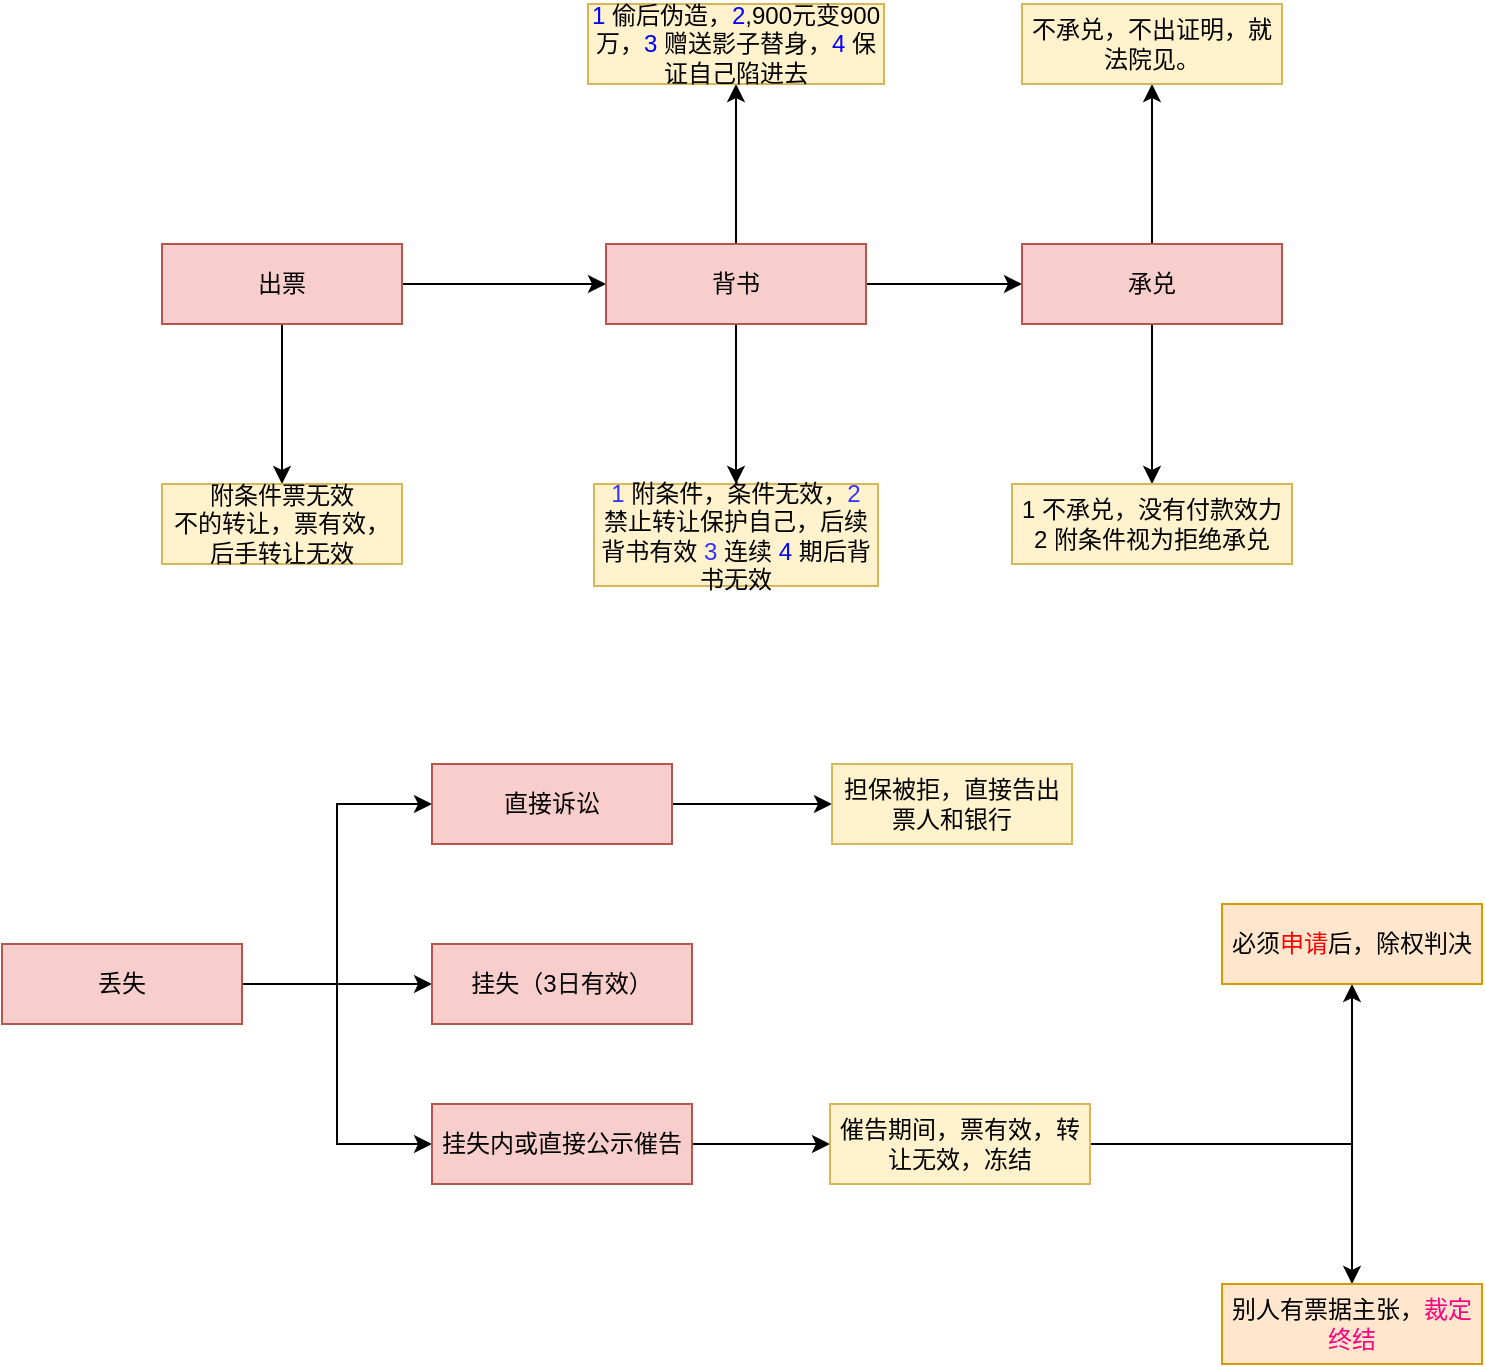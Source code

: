 <mxfile version="17.4.6" type="github">
  <diagram id="C5RBs43oDa-KdzZeNtuy" name="Page-1">
    <mxGraphModel dx="2249" dy="1931" grid="1" gridSize="10" guides="1" tooltips="1" connect="1" arrows="1" fold="1" page="1" pageScale="1" pageWidth="827" pageHeight="1169" math="0" shadow="0">
      <root>
        <mxCell id="WIyWlLk6GJQsqaUBKTNV-0" />
        <mxCell id="WIyWlLk6GJQsqaUBKTNV-1" parent="WIyWlLk6GJQsqaUBKTNV-0" />
        <mxCell id="1W6hO_IQ1WP4Lny8uRmG-14" value="" style="edgeStyle=orthogonalEdgeStyle;rounded=0;orthogonalLoop=1;jettySize=auto;html=1;" edge="1" parent="WIyWlLk6GJQsqaUBKTNV-1" source="1W6hO_IQ1WP4Lny8uRmG-0" target="1W6hO_IQ1WP4Lny8uRmG-13">
          <mxGeometry relative="1" as="geometry" />
        </mxCell>
        <mxCell id="1W6hO_IQ1WP4Lny8uRmG-16" style="edgeStyle=orthogonalEdgeStyle;rounded=0;orthogonalLoop=1;jettySize=auto;html=1;entryX=0;entryY=0.5;entryDx=0;entryDy=0;" edge="1" parent="WIyWlLk6GJQsqaUBKTNV-1" source="1W6hO_IQ1WP4Lny8uRmG-0" target="1W6hO_IQ1WP4Lny8uRmG-2">
          <mxGeometry relative="1" as="geometry" />
        </mxCell>
        <mxCell id="1W6hO_IQ1WP4Lny8uRmG-0" value="出票" style="rounded=0;whiteSpace=wrap;html=1;fillColor=#f8cecc;strokeColor=#b85450;" vertex="1" parent="WIyWlLk6GJQsqaUBKTNV-1">
          <mxGeometry x="-500" y="-30" width="120" height="40" as="geometry" />
        </mxCell>
        <mxCell id="1W6hO_IQ1WP4Lny8uRmG-1" value="" style="edgeStyle=orthogonalEdgeStyle;rounded=0;orthogonalLoop=1;jettySize=auto;html=1;" edge="1" parent="WIyWlLk6GJQsqaUBKTNV-1" source="1W6hO_IQ1WP4Lny8uRmG-2" target="1W6hO_IQ1WP4Lny8uRmG-6">
          <mxGeometry relative="1" as="geometry" />
        </mxCell>
        <mxCell id="1W6hO_IQ1WP4Lny8uRmG-18" value="" style="edgeStyle=orthogonalEdgeStyle;rounded=0;orthogonalLoop=1;jettySize=auto;html=1;" edge="1" parent="WIyWlLk6GJQsqaUBKTNV-1" source="1W6hO_IQ1WP4Lny8uRmG-2" target="1W6hO_IQ1WP4Lny8uRmG-17">
          <mxGeometry relative="1" as="geometry" />
        </mxCell>
        <mxCell id="1W6hO_IQ1WP4Lny8uRmG-22" value="" style="edgeStyle=orthogonalEdgeStyle;rounded=0;orthogonalLoop=1;jettySize=auto;html=1;" edge="1" parent="WIyWlLk6GJQsqaUBKTNV-1" source="1W6hO_IQ1WP4Lny8uRmG-2" target="1W6hO_IQ1WP4Lny8uRmG-21">
          <mxGeometry relative="1" as="geometry" />
        </mxCell>
        <mxCell id="1W6hO_IQ1WP4Lny8uRmG-2" value="背书" style="rounded=0;whiteSpace=wrap;html=1;fillColor=#f8cecc;strokeColor=#b85450;" vertex="1" parent="WIyWlLk6GJQsqaUBKTNV-1">
          <mxGeometry x="-278" y="-30" width="130" height="40" as="geometry" />
        </mxCell>
        <mxCell id="1W6hO_IQ1WP4Lny8uRmG-20" value="" style="edgeStyle=orthogonalEdgeStyle;rounded=0;orthogonalLoop=1;jettySize=auto;html=1;" edge="1" parent="WIyWlLk6GJQsqaUBKTNV-1" source="1W6hO_IQ1WP4Lny8uRmG-6" target="1W6hO_IQ1WP4Lny8uRmG-19">
          <mxGeometry relative="1" as="geometry" />
        </mxCell>
        <mxCell id="1W6hO_IQ1WP4Lny8uRmG-24" value="" style="edgeStyle=orthogonalEdgeStyle;rounded=0;orthogonalLoop=1;jettySize=auto;html=1;fontColor=#0000FF;" edge="1" parent="WIyWlLk6GJQsqaUBKTNV-1" source="1W6hO_IQ1WP4Lny8uRmG-6" target="1W6hO_IQ1WP4Lny8uRmG-23">
          <mxGeometry relative="1" as="geometry" />
        </mxCell>
        <mxCell id="1W6hO_IQ1WP4Lny8uRmG-6" value="承兑" style="rounded=0;whiteSpace=wrap;html=1;fillColor=#f8cecc;strokeColor=#b85450;" vertex="1" parent="WIyWlLk6GJQsqaUBKTNV-1">
          <mxGeometry x="-70" y="-30" width="130" height="40" as="geometry" />
        </mxCell>
        <mxCell id="1W6hO_IQ1WP4Lny8uRmG-13" value="附条件票无效&lt;br&gt;不的转让，票有效，后手转让无效" style="rounded=0;whiteSpace=wrap;html=1;fillColor=#fff2cc;strokeColor=#d6b656;" vertex="1" parent="WIyWlLk6GJQsqaUBKTNV-1">
          <mxGeometry x="-500" y="90" width="120" height="40" as="geometry" />
        </mxCell>
        <mxCell id="1W6hO_IQ1WP4Lny8uRmG-17" value="&lt;font color=&quot;#3333ff&quot;&gt;1 &lt;/font&gt;附条件，条件无效，&lt;font color=&quot;#3333ff&quot;&gt;2&lt;/font&gt; 禁止转让保护自己，后续背书有效 &lt;font color=&quot;#3333ff&quot;&gt;3 &lt;/font&gt;连续 &lt;font color=&quot;#0000ff&quot;&gt;4&lt;/font&gt; 期后背书无效" style="rounded=0;whiteSpace=wrap;html=1;fillColor=#fff2cc;strokeColor=#d6b656;" vertex="1" parent="WIyWlLk6GJQsqaUBKTNV-1">
          <mxGeometry x="-284" y="90" width="142" height="51" as="geometry" />
        </mxCell>
        <mxCell id="1W6hO_IQ1WP4Lny8uRmG-19" value="1 不承兑，没有付款效力&lt;br&gt;2 附条件视为拒绝承兑" style="rounded=0;whiteSpace=wrap;html=1;fillColor=#fff2cc;strokeColor=#d6b656;" vertex="1" parent="WIyWlLk6GJQsqaUBKTNV-1">
          <mxGeometry x="-75" y="90" width="140" height="40" as="geometry" />
        </mxCell>
        <mxCell id="1W6hO_IQ1WP4Lny8uRmG-21" value="&lt;font color=&quot;#0000ff&quot;&gt;1&lt;/font&gt; 偷后伪造，&lt;font color=&quot;#0000ff&quot;&gt;2&lt;/font&gt;,900元变900万，&lt;font color=&quot;#0000ff&quot;&gt;3&lt;/font&gt; 赠送影子替身，&lt;font color=&quot;#0000ff&quot;&gt;4 &lt;/font&gt;保证自己陷进去" style="rounded=0;whiteSpace=wrap;html=1;fillColor=#fff2cc;strokeColor=#d6b656;" vertex="1" parent="WIyWlLk6GJQsqaUBKTNV-1">
          <mxGeometry x="-287" y="-150" width="148" height="40" as="geometry" />
        </mxCell>
        <mxCell id="1W6hO_IQ1WP4Lny8uRmG-23" value="不承兑，不出证明，就法院见。" style="rounded=0;whiteSpace=wrap;html=1;fillColor=#fff2cc;strokeColor=#d6b656;" vertex="1" parent="WIyWlLk6GJQsqaUBKTNV-1">
          <mxGeometry x="-70" y="-150" width="130" height="40" as="geometry" />
        </mxCell>
        <mxCell id="1W6hO_IQ1WP4Lny8uRmG-26" style="edgeStyle=orthogonalEdgeStyle;rounded=0;orthogonalLoop=1;jettySize=auto;html=1;entryX=0;entryY=0.5;entryDx=0;entryDy=0;" edge="1" parent="WIyWlLk6GJQsqaUBKTNV-1" source="1W6hO_IQ1WP4Lny8uRmG-27" target="1W6hO_IQ1WP4Lny8uRmG-31">
          <mxGeometry relative="1" as="geometry" />
        </mxCell>
        <mxCell id="1W6hO_IQ1WP4Lny8uRmG-50" value="" style="edgeStyle=orthogonalEdgeStyle;rounded=0;orthogonalLoop=1;jettySize=auto;html=1;fontColor=#0000FF;entryX=0;entryY=0.5;entryDx=0;entryDy=0;" edge="1" parent="WIyWlLk6GJQsqaUBKTNV-1" source="1W6hO_IQ1WP4Lny8uRmG-27" target="1W6hO_IQ1WP4Lny8uRmG-56">
          <mxGeometry relative="1" as="geometry">
            <mxPoint x="-372" y="340" as="targetPoint" />
          </mxGeometry>
        </mxCell>
        <mxCell id="1W6hO_IQ1WP4Lny8uRmG-53" style="edgeStyle=orthogonalEdgeStyle;rounded=0;orthogonalLoop=1;jettySize=auto;html=1;entryX=0;entryY=0.5;entryDx=0;entryDy=0;fontColor=#0000FF;" edge="1" parent="WIyWlLk6GJQsqaUBKTNV-1" source="1W6hO_IQ1WP4Lny8uRmG-27" target="1W6hO_IQ1WP4Lny8uRmG-51">
          <mxGeometry relative="1" as="geometry" />
        </mxCell>
        <mxCell id="1W6hO_IQ1WP4Lny8uRmG-27" value="丢失" style="rounded=0;whiteSpace=wrap;html=1;fillColor=#f8cecc;strokeColor=#b85450;" vertex="1" parent="WIyWlLk6GJQsqaUBKTNV-1">
          <mxGeometry x="-580" y="320" width="120" height="40" as="geometry" />
        </mxCell>
        <mxCell id="1W6hO_IQ1WP4Lny8uRmG-31" value="挂失（3日有效）" style="rounded=0;whiteSpace=wrap;html=1;fillColor=#f8cecc;strokeColor=#b85450;" vertex="1" parent="WIyWlLk6GJQsqaUBKTNV-1">
          <mxGeometry x="-365" y="320" width="130" height="40" as="geometry" />
        </mxCell>
        <mxCell id="1W6hO_IQ1WP4Lny8uRmG-66" value="" style="edgeStyle=orthogonalEdgeStyle;rounded=0;orthogonalLoop=1;jettySize=auto;html=1;fontColor=#0000FF;" edge="1" parent="WIyWlLk6GJQsqaUBKTNV-1" source="1W6hO_IQ1WP4Lny8uRmG-51" target="1W6hO_IQ1WP4Lny8uRmG-65">
          <mxGeometry relative="1" as="geometry" />
        </mxCell>
        <mxCell id="1W6hO_IQ1WP4Lny8uRmG-51" value="直接诉讼" style="rounded=0;whiteSpace=wrap;html=1;fillColor=#f8cecc;strokeColor=#b85450;" vertex="1" parent="WIyWlLk6GJQsqaUBKTNV-1">
          <mxGeometry x="-365" y="230" width="120" height="40" as="geometry" />
        </mxCell>
        <mxCell id="1W6hO_IQ1WP4Lny8uRmG-58" value="" style="edgeStyle=orthogonalEdgeStyle;rounded=0;orthogonalLoop=1;jettySize=auto;html=1;fontColor=#0000FF;" edge="1" parent="WIyWlLk6GJQsqaUBKTNV-1" source="1W6hO_IQ1WP4Lny8uRmG-56" target="1W6hO_IQ1WP4Lny8uRmG-57">
          <mxGeometry relative="1" as="geometry" />
        </mxCell>
        <mxCell id="1W6hO_IQ1WP4Lny8uRmG-56" value="挂失内或直接公示催告" style="rounded=0;whiteSpace=wrap;html=1;fillColor=#f8cecc;strokeColor=#b85450;" vertex="1" parent="WIyWlLk6GJQsqaUBKTNV-1">
          <mxGeometry x="-365" y="400" width="130" height="40" as="geometry" />
        </mxCell>
        <mxCell id="1W6hO_IQ1WP4Lny8uRmG-60" value="" style="edgeStyle=orthogonalEdgeStyle;rounded=0;orthogonalLoop=1;jettySize=auto;html=1;fontColor=#0000FF;" edge="1" parent="WIyWlLk6GJQsqaUBKTNV-1" source="1W6hO_IQ1WP4Lny8uRmG-57" target="1W6hO_IQ1WP4Lny8uRmG-59">
          <mxGeometry relative="1" as="geometry" />
        </mxCell>
        <mxCell id="1W6hO_IQ1WP4Lny8uRmG-62" value="" style="edgeStyle=orthogonalEdgeStyle;rounded=0;orthogonalLoop=1;jettySize=auto;html=1;fontColor=#0000FF;" edge="1" parent="WIyWlLk6GJQsqaUBKTNV-1" source="1W6hO_IQ1WP4Lny8uRmG-57" target="1W6hO_IQ1WP4Lny8uRmG-61">
          <mxGeometry relative="1" as="geometry" />
        </mxCell>
        <mxCell id="1W6hO_IQ1WP4Lny8uRmG-57" value="催告期间，票有效，转让无效，冻结" style="rounded=0;whiteSpace=wrap;html=1;fillColor=#fff2cc;strokeColor=#d6b656;" vertex="1" parent="WIyWlLk6GJQsqaUBKTNV-1">
          <mxGeometry x="-166" y="400" width="130" height="40" as="geometry" />
        </mxCell>
        <mxCell id="1W6hO_IQ1WP4Lny8uRmG-59" value="必须&lt;font color=&quot;#ff0000&quot;&gt;申请&lt;/font&gt;后，除权判决" style="rounded=0;whiteSpace=wrap;html=1;fillColor=#ffe6cc;strokeColor=#d79b00;" vertex="1" parent="WIyWlLk6GJQsqaUBKTNV-1">
          <mxGeometry x="30" y="300" width="130" height="40" as="geometry" />
        </mxCell>
        <mxCell id="1W6hO_IQ1WP4Lny8uRmG-61" value="别人有票据主张，&lt;font color=&quot;#ff0080&quot;&gt;裁定终结&lt;/font&gt;" style="rounded=0;whiteSpace=wrap;html=1;fillColor=#ffe6cc;strokeColor=#d79b00;" vertex="1" parent="WIyWlLk6GJQsqaUBKTNV-1">
          <mxGeometry x="30" y="490" width="130" height="40" as="geometry" />
        </mxCell>
        <mxCell id="1W6hO_IQ1WP4Lny8uRmG-65" value="担保被拒，直接告出票人和银行" style="rounded=0;whiteSpace=wrap;html=1;fillColor=#fff2cc;strokeColor=#d6b656;" vertex="1" parent="WIyWlLk6GJQsqaUBKTNV-1">
          <mxGeometry x="-165" y="230" width="120" height="40" as="geometry" />
        </mxCell>
      </root>
    </mxGraphModel>
  </diagram>
</mxfile>
